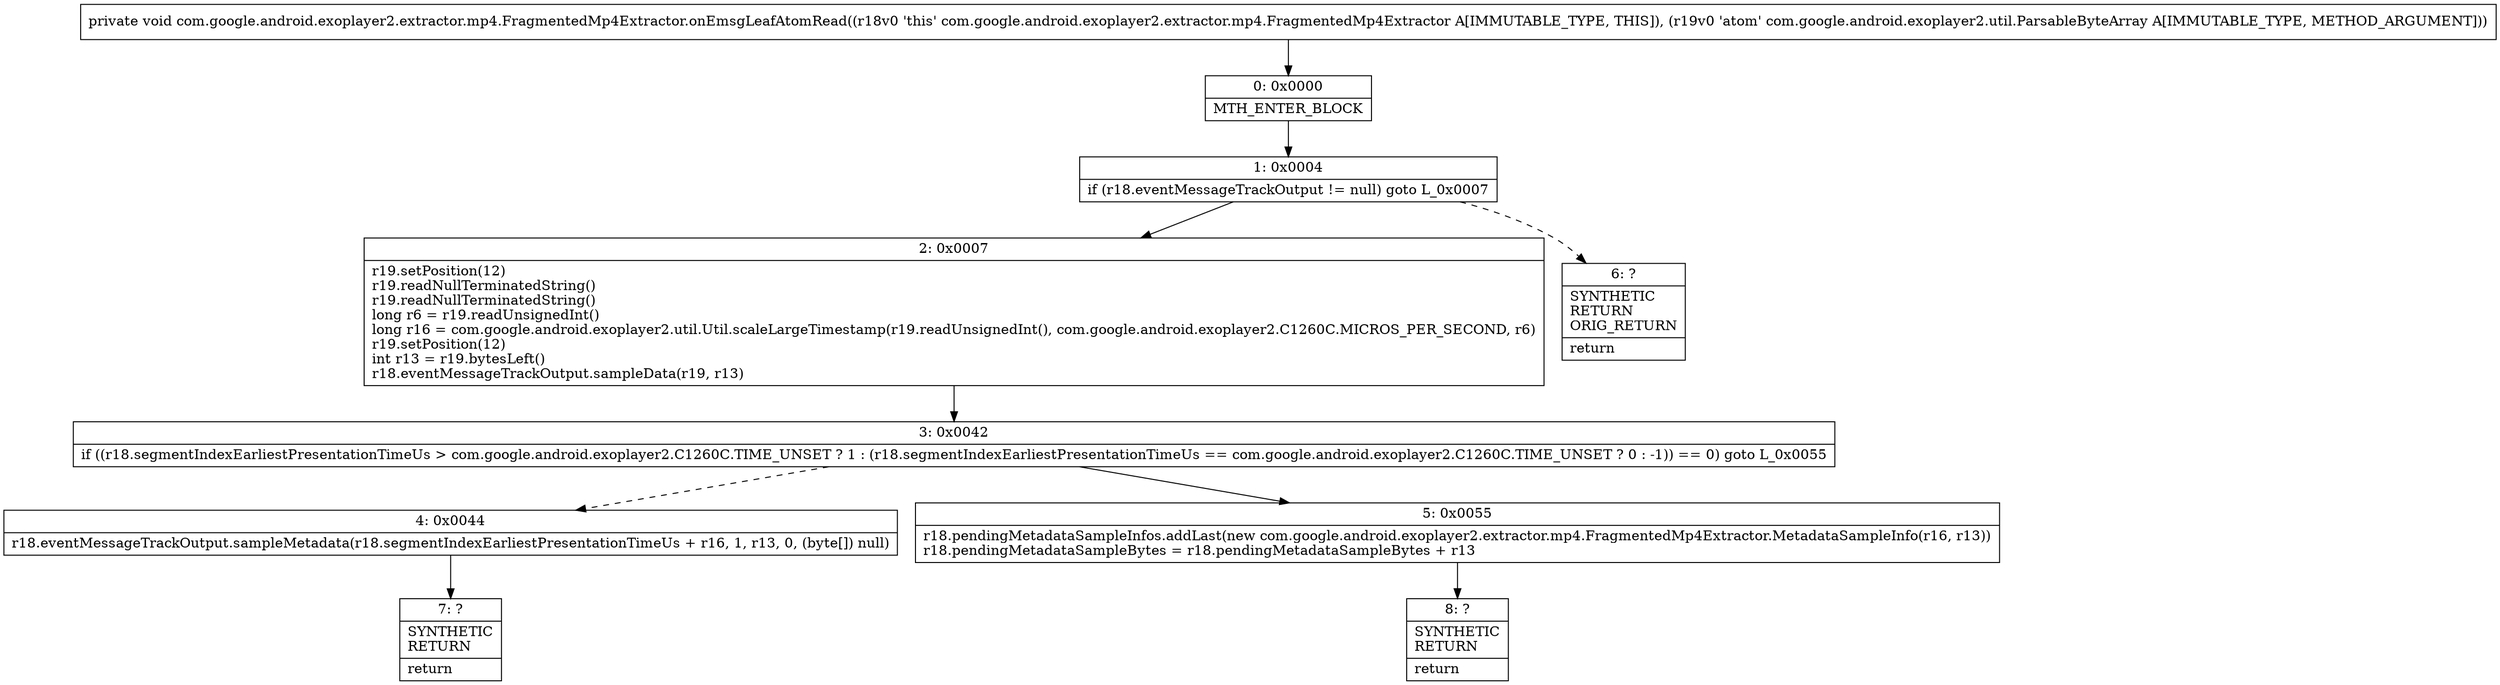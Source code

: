 digraph "CFG forcom.google.android.exoplayer2.extractor.mp4.FragmentedMp4Extractor.onEmsgLeafAtomRead(Lcom\/google\/android\/exoplayer2\/util\/ParsableByteArray;)V" {
Node_0 [shape=record,label="{0\:\ 0x0000|MTH_ENTER_BLOCK\l}"];
Node_1 [shape=record,label="{1\:\ 0x0004|if (r18.eventMessageTrackOutput != null) goto L_0x0007\l}"];
Node_2 [shape=record,label="{2\:\ 0x0007|r19.setPosition(12)\lr19.readNullTerminatedString()\lr19.readNullTerminatedString()\llong r6 = r19.readUnsignedInt()\llong r16 = com.google.android.exoplayer2.util.Util.scaleLargeTimestamp(r19.readUnsignedInt(), com.google.android.exoplayer2.C1260C.MICROS_PER_SECOND, r6)\lr19.setPosition(12)\lint r13 = r19.bytesLeft()\lr18.eventMessageTrackOutput.sampleData(r19, r13)\l}"];
Node_3 [shape=record,label="{3\:\ 0x0042|if ((r18.segmentIndexEarliestPresentationTimeUs \> com.google.android.exoplayer2.C1260C.TIME_UNSET ? 1 : (r18.segmentIndexEarliestPresentationTimeUs == com.google.android.exoplayer2.C1260C.TIME_UNSET ? 0 : \-1)) == 0) goto L_0x0055\l}"];
Node_4 [shape=record,label="{4\:\ 0x0044|r18.eventMessageTrackOutput.sampleMetadata(r18.segmentIndexEarliestPresentationTimeUs + r16, 1, r13, 0, (byte[]) null)\l}"];
Node_5 [shape=record,label="{5\:\ 0x0055|r18.pendingMetadataSampleInfos.addLast(new com.google.android.exoplayer2.extractor.mp4.FragmentedMp4Extractor.MetadataSampleInfo(r16, r13))\lr18.pendingMetadataSampleBytes = r18.pendingMetadataSampleBytes + r13\l}"];
Node_6 [shape=record,label="{6\:\ ?|SYNTHETIC\lRETURN\lORIG_RETURN\l|return\l}"];
Node_7 [shape=record,label="{7\:\ ?|SYNTHETIC\lRETURN\l|return\l}"];
Node_8 [shape=record,label="{8\:\ ?|SYNTHETIC\lRETURN\l|return\l}"];
MethodNode[shape=record,label="{private void com.google.android.exoplayer2.extractor.mp4.FragmentedMp4Extractor.onEmsgLeafAtomRead((r18v0 'this' com.google.android.exoplayer2.extractor.mp4.FragmentedMp4Extractor A[IMMUTABLE_TYPE, THIS]), (r19v0 'atom' com.google.android.exoplayer2.util.ParsableByteArray A[IMMUTABLE_TYPE, METHOD_ARGUMENT])) }"];
MethodNode -> Node_0;
Node_0 -> Node_1;
Node_1 -> Node_2;
Node_1 -> Node_6[style=dashed];
Node_2 -> Node_3;
Node_3 -> Node_4[style=dashed];
Node_3 -> Node_5;
Node_4 -> Node_7;
Node_5 -> Node_8;
}

